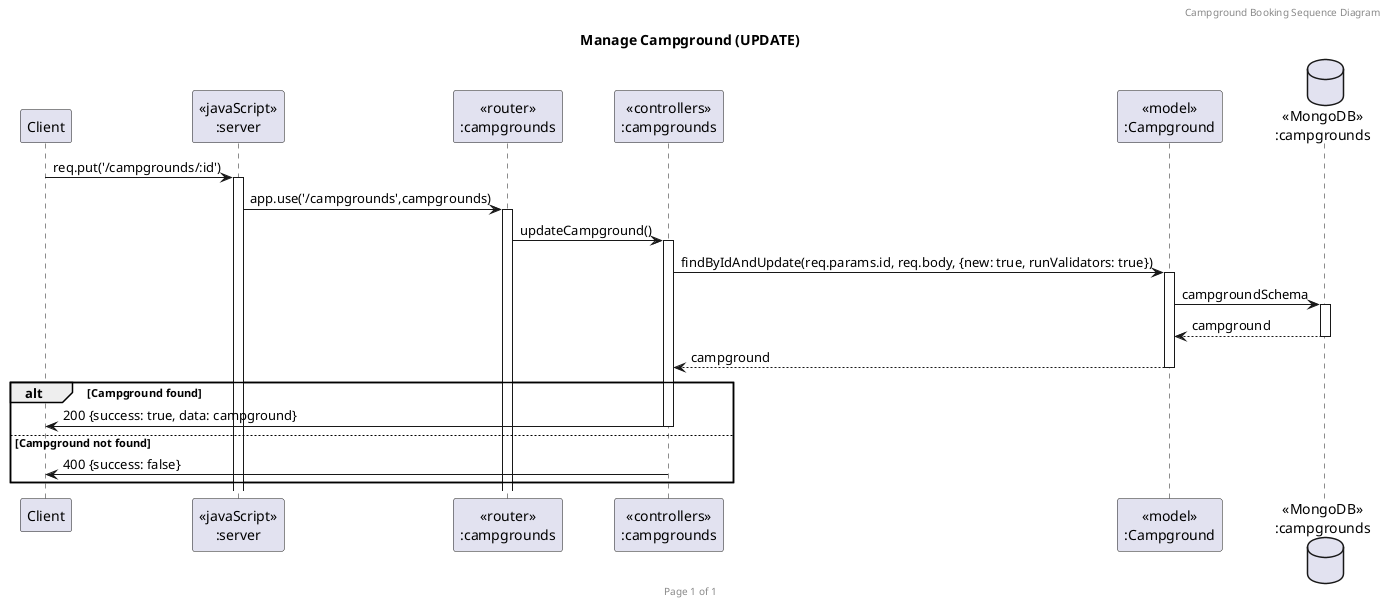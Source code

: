 @startuml Manage Campground (UPDATE)

header Campground Booking Sequence Diagram
footer Page %page% of %lastpage%
title "Manage Campground (UPDATE)"

participant "Client" as client
participant "<<javaScript>>\n:server" as server
participant "<<router>>\n:campgrounds" as routerCampgrounds
participant "<<controllers>>\n:campgrounds" as controllersCampgrounds
participant "<<model>>\n:Campground" as modelCampground
database "<<MongoDB>>\n:campgrounds" as CampgroundsDatabase

client->server ++:req.put('/campgrounds/:id')
server->routerCampgrounds ++:app.use('/campgrounds',campgrounds)
routerCampgrounds -> controllersCampgrounds ++:updateCampground()
controllersCampgrounds->modelCampground ++:findByIdAndUpdate(req.params.id, req.body, {new: true, runValidators: true})
modelCampground ->CampgroundsDatabase ++: campgroundSchema
CampgroundsDatabase --> modelCampground --: campground
controllersCampgrounds <-- modelCampground --:campground
alt Campground found
    controllersCampgrounds->client --:200 {success: true, data: campground}
else Campground not found
    controllersCampgrounds->client --:400 {success: false}
end

@enduml
